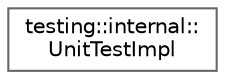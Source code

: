 digraph "Graphical Class Hierarchy"
{
 // LATEX_PDF_SIZE
  bgcolor="transparent";
  edge [fontname=Helvetica,fontsize=10,labelfontname=Helvetica,labelfontsize=10];
  node [fontname=Helvetica,fontsize=10,shape=box,height=0.2,width=0.4];
  rankdir="LR";
  Node0 [id="Node000000",label="testing::internal::\lUnitTestImpl",height=0.2,width=0.4,color="grey40", fillcolor="white", style="filled",URL="$classtesting_1_1internal_1_1UnitTestImpl.html",tooltip=" "];
}
